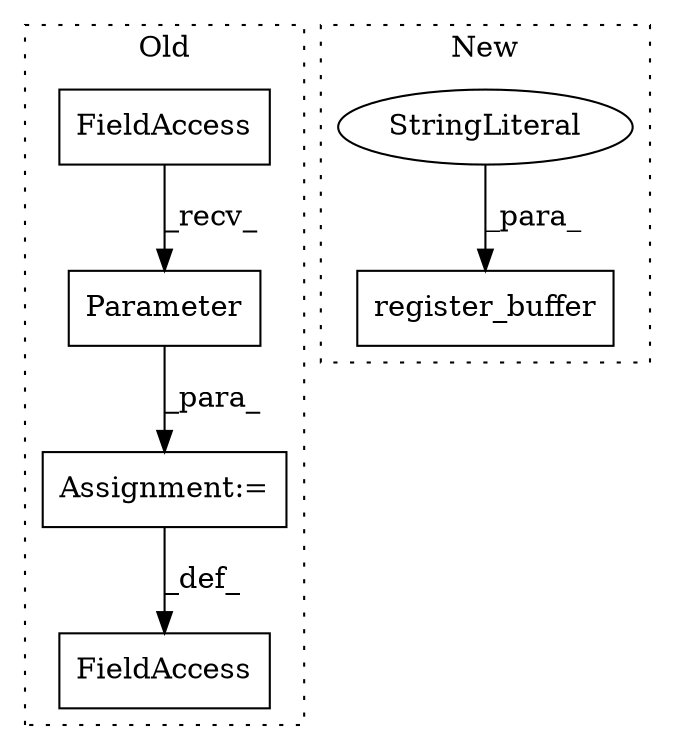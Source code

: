digraph G {
subgraph cluster0 {
1 [label="Parameter" a="32" s="9352,9381" l="10,1" shape="box"];
4 [label="FieldAccess" a="22" s="9343" l="8" shape="box"];
5 [label="FieldAccess" a="22" s="9330" l="12" shape="box"];
6 [label="Assignment:=" a="7" s="9342" l="1" shape="box"];
label = "Old";
style="dotted";
}
subgraph cluster1 {
2 [label="register_buffer" a="32" s="9335,9392" l="16,1" shape="box"];
3 [label="StringLiteral" a="45" s="9351" l="9" shape="ellipse"];
label = "New";
style="dotted";
}
1 -> 6 [label="_para_"];
3 -> 2 [label="_para_"];
4 -> 1 [label="_recv_"];
6 -> 5 [label="_def_"];
}